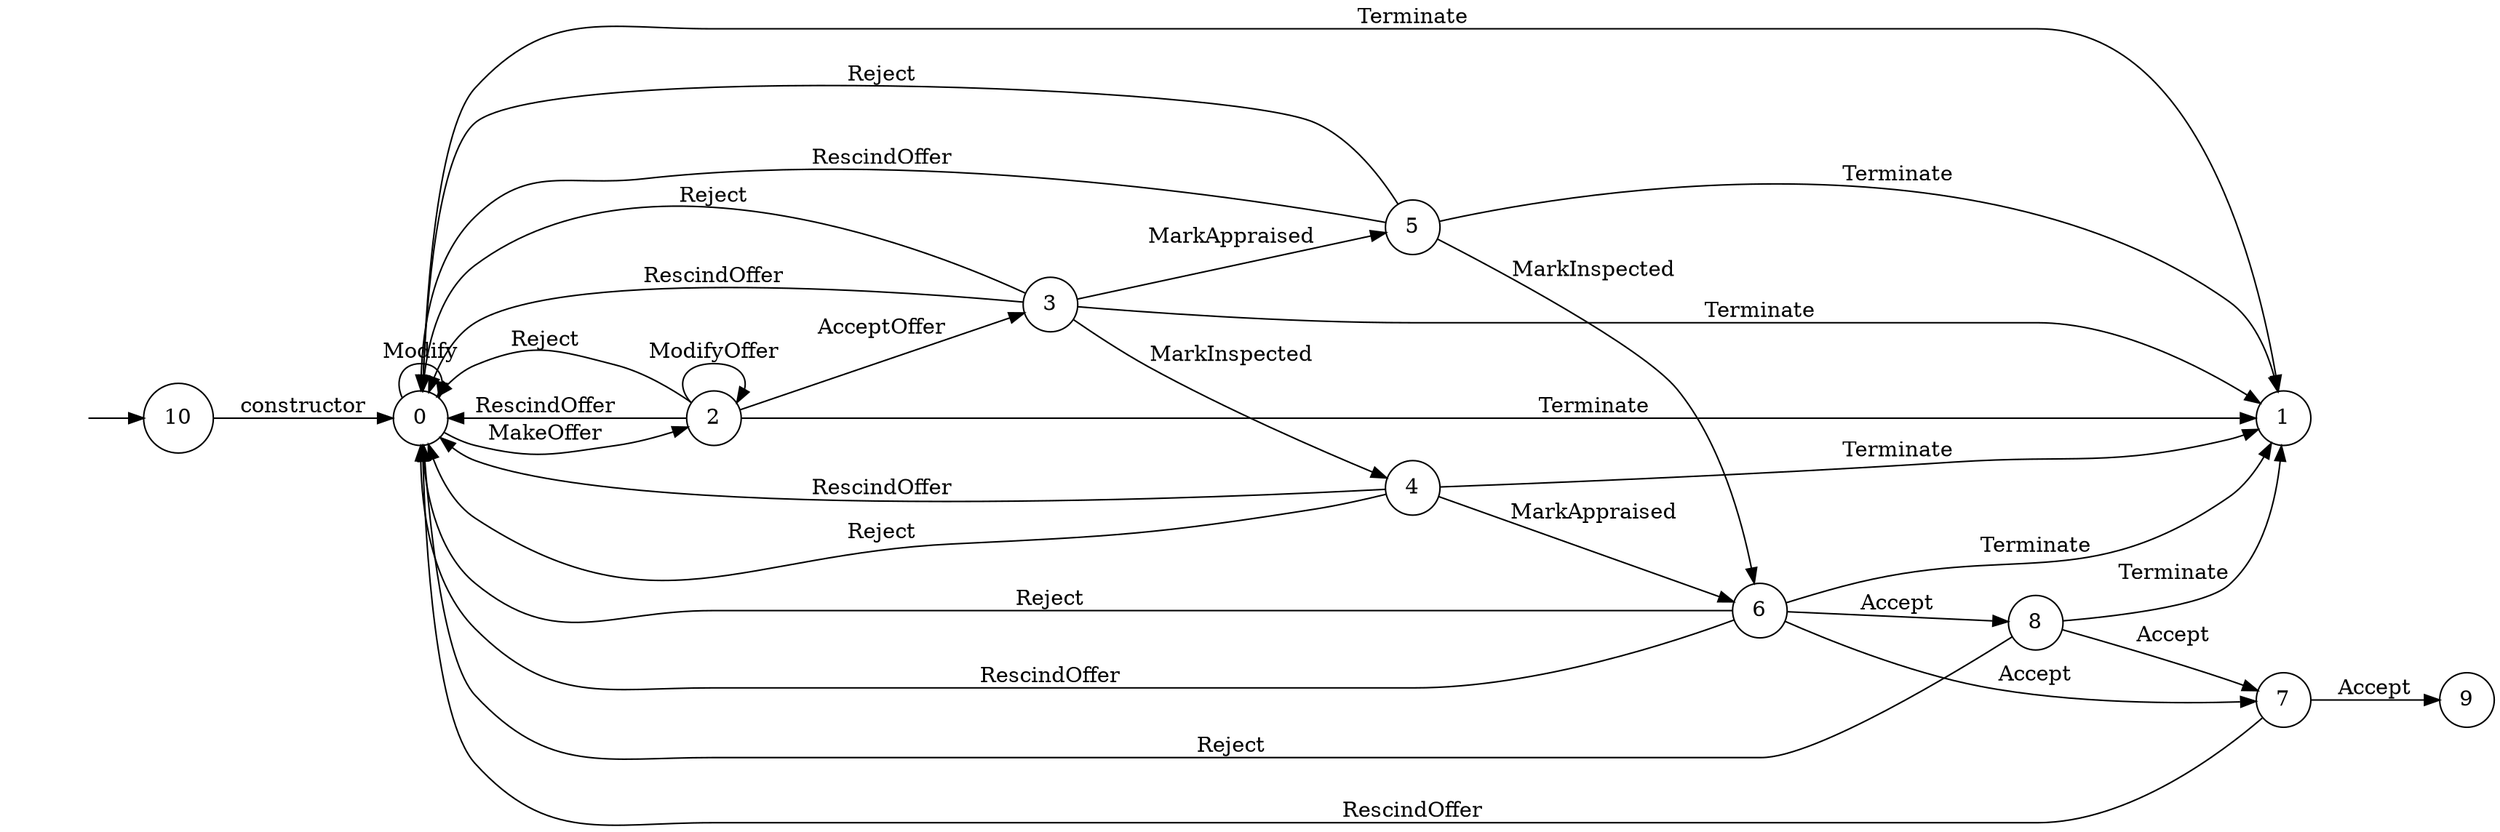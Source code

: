 digraph "Dapp-Automata-data/RQ1/azure-benchmark/workbench-fix/AssetTransfer/AssetTransfer-dot" {
	graph [rankdir=LR]
	"" [label="" shape=plaintext]
	9 [label=9 shape=circle]
	3 [label=3 shape=circle]
	6 [label=6 shape=circle]
	10 [label=10 shape=circle]
	7 [label=7 shape=circle]
	2 [label=2 shape=circle]
	5 [label=5 shape=circle]
	0 [label=0 shape=circle]
	4 [label=4 shape=circle]
	8 [label=8 shape=circle]
	1 [label=1 shape=circle]
	"" -> 10 [label=""]
	0 -> 1 [label=Terminate]
	0 -> 2 [label=MakeOffer]
	0 -> 0 [label=Modify]
	2 -> 3 [label=AcceptOffer]
	2 -> 0 [label=Reject]
	2 -> 1 [label=Terminate]
	2 -> 0 [label=RescindOffer]
	2 -> 2 [label=ModifyOffer]
	3 -> 0 [label=Reject]
	3 -> 1 [label=Terminate]
	3 -> 0 [label=RescindOffer]
	3 -> 4 [label=MarkInspected]
	3 -> 5 [label=MarkAppraised]
	4 -> 0 [label=Reject]
	4 -> 1 [label=Terminate]
	4 -> 0 [label=RescindOffer]
	4 -> 6 [label=MarkAppraised]
	5 -> 0 [label=Reject]
	5 -> 1 [label=Terminate]
	5 -> 0 [label=RescindOffer]
	5 -> 6 [label=MarkInspected]
	6 -> 7 [label=Accept]
	6 -> 8 [label=Accept]
	6 -> 0 [label=Reject]
	6 -> 1 [label=Terminate]
	6 -> 0 [label=RescindOffer]
	8 -> 7 [label=Accept]
	8 -> 0 [label=Reject]
	8 -> 1 [label=Terminate]
	7 -> 9 [label=Accept]
	7 -> 0 [label=RescindOffer]
	10 -> 0 [label=constructor]
}

